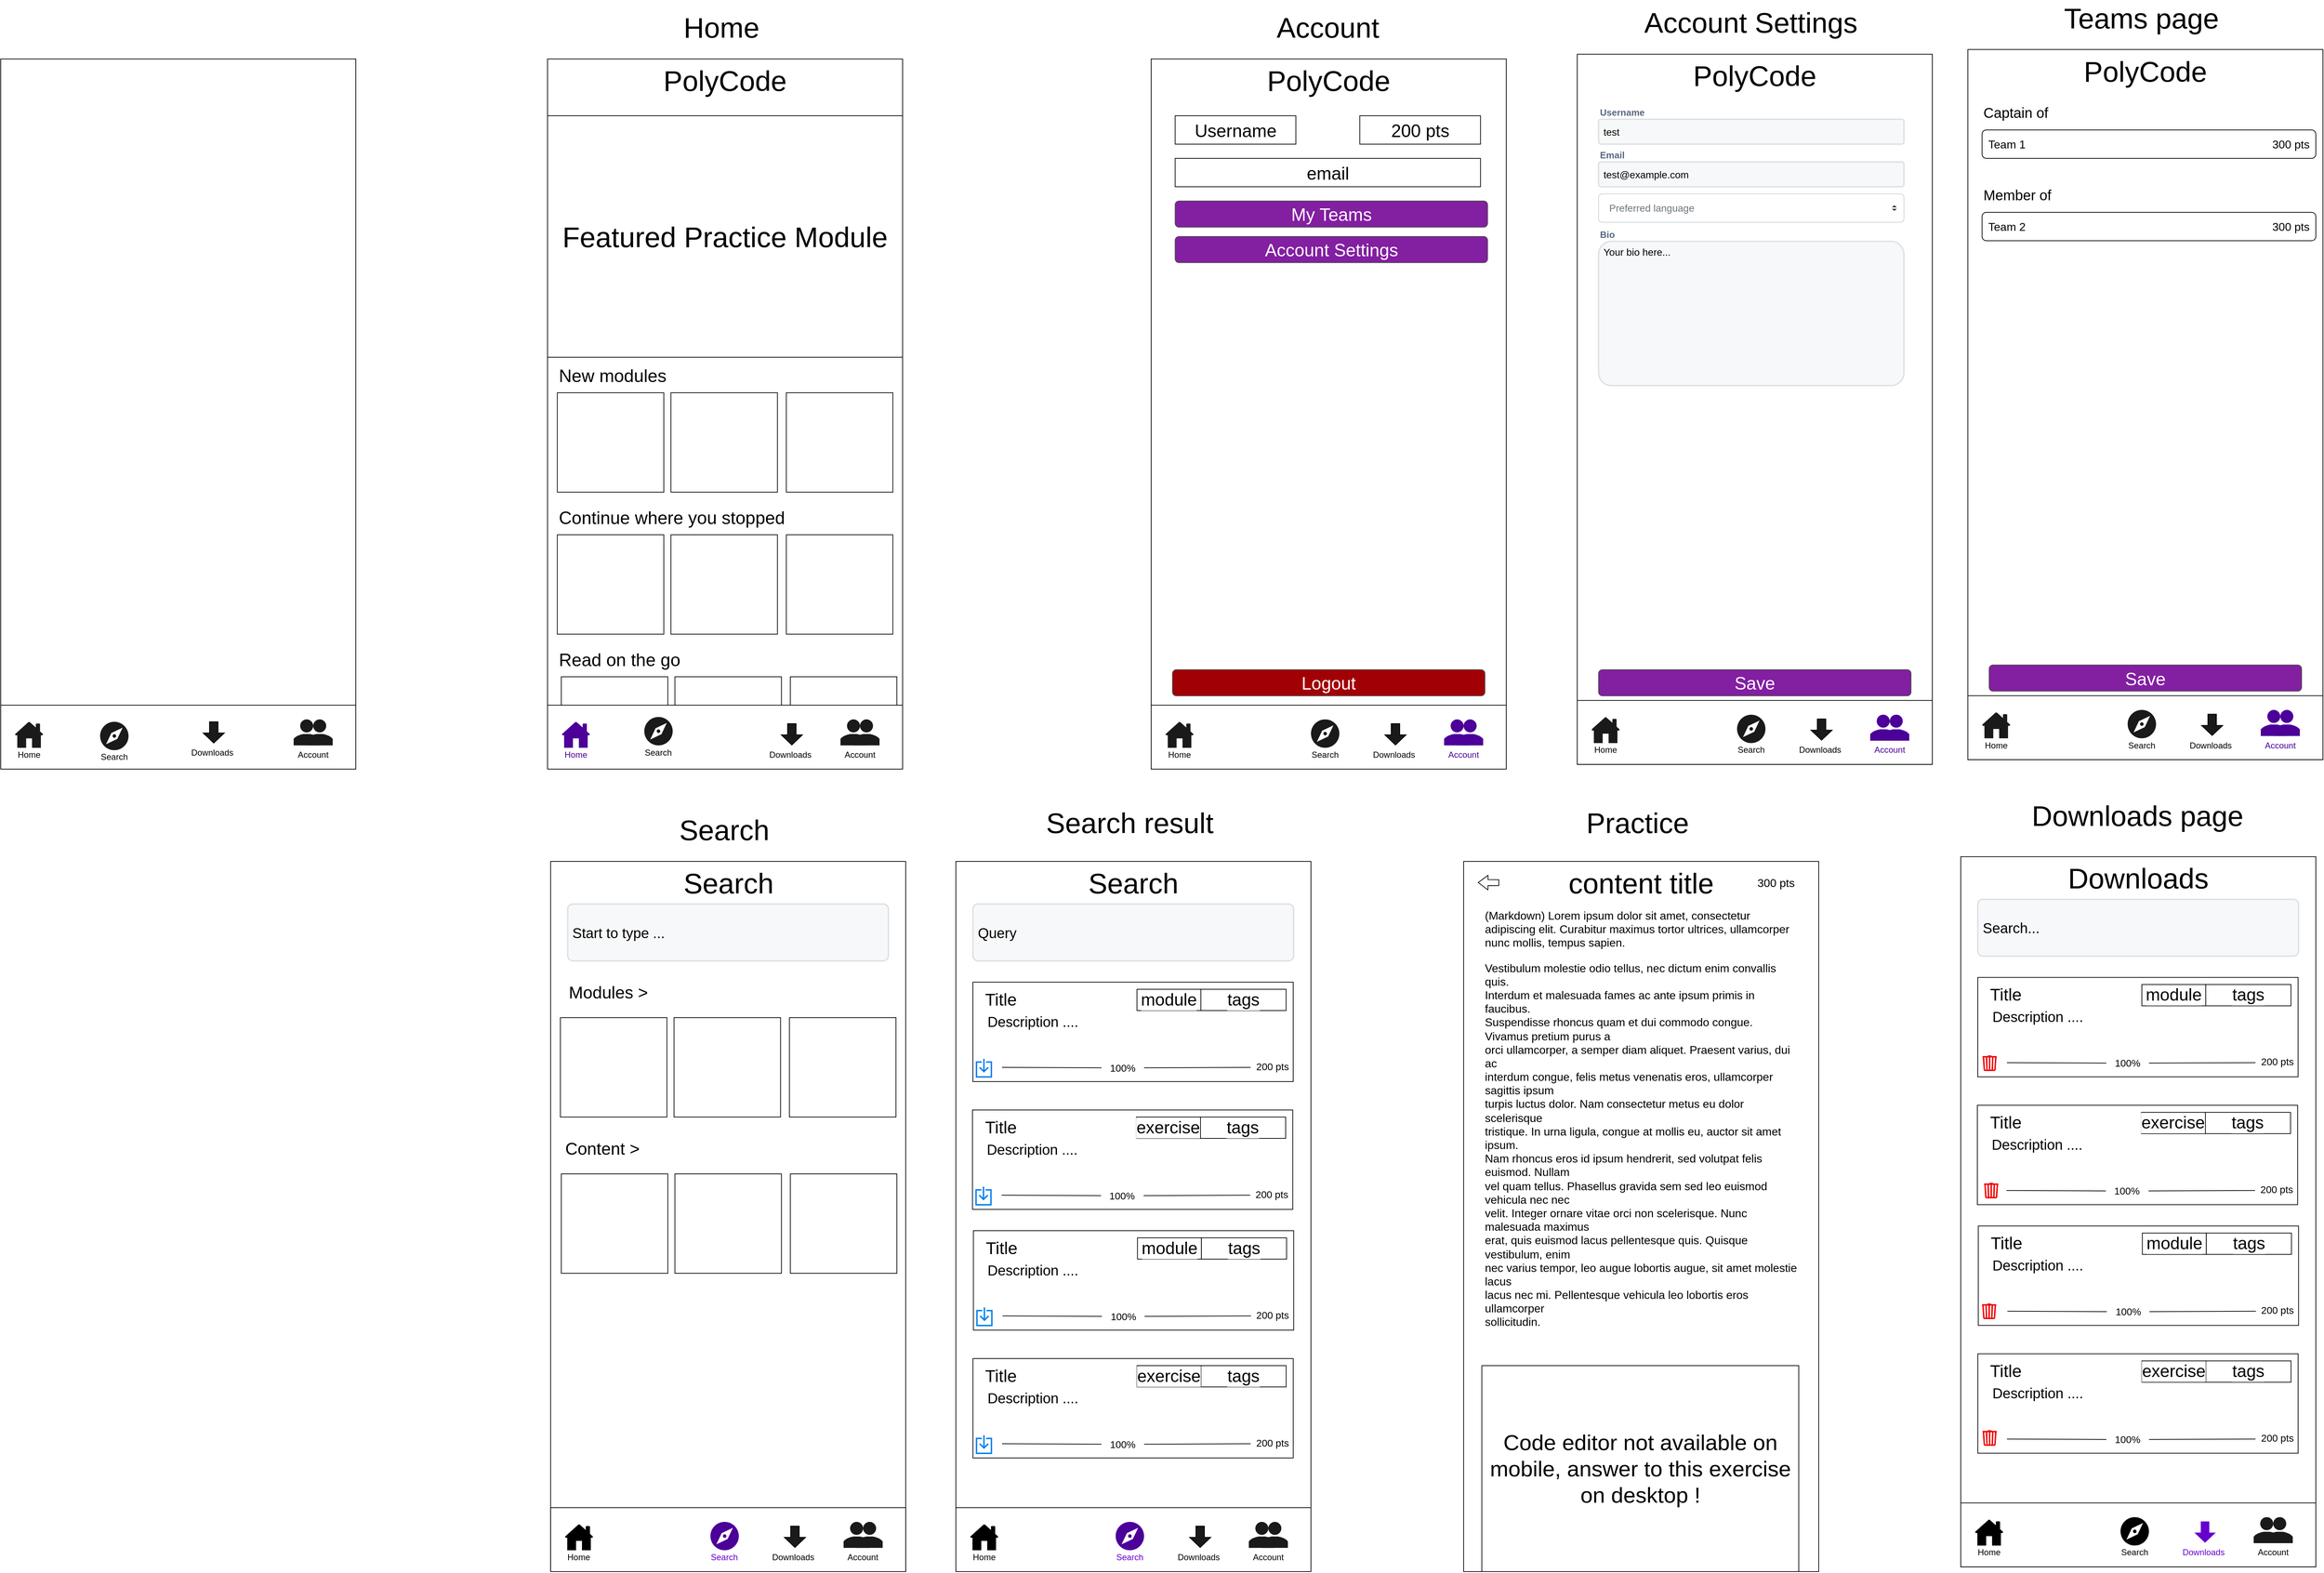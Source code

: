 <mxfile>
    <diagram id="5f1qsJ-k96uJmgbrYSEO" name="Page-1">
        <mxGraphModel dx="604" dy="3568" grid="1" gridSize="10" guides="1" tooltips="1" connect="1" arrows="1" fold="1" page="1" pageScale="1" pageWidth="850" pageHeight="1100" math="0" shadow="0">
            <root>
                <mxCell id="0"/>
                <mxCell id="1" parent="0"/>
                <mxCell id="19" value="" style="rounded=0;whiteSpace=wrap;html=1;aspect=fixed;" parent="1" vertex="1">
                    <mxGeometry x="850" y="-2120" width="500" height="1000" as="geometry"/>
                </mxCell>
                <mxCell id="43" value="" style="rounded=0;whiteSpace=wrap;html=1;fontSize=40;strokeWidth=1;fillColor=none;" parent="1" vertex="1">
                    <mxGeometry x="869.38" y="-1250" width="150" height="130" as="geometry"/>
                </mxCell>
                <mxCell id="45" value="" style="rounded=0;whiteSpace=wrap;html=1;fontSize=40;strokeWidth=1;fillColor=none;" parent="1" vertex="1">
                    <mxGeometry x="1029.38" y="-1250" width="150" height="130" as="geometry"/>
                </mxCell>
                <mxCell id="46" value="" style="rounded=0;whiteSpace=wrap;html=1;fontSize=40;strokeWidth=1;fillColor=default;" parent="1" vertex="1">
                    <mxGeometry x="1191.88" y="-1250" width="150" height="130" as="geometry"/>
                </mxCell>
                <mxCell id="3" value="" style="rounded=0;whiteSpace=wrap;html=1;aspect=fixed;" parent="1" vertex="1">
                    <mxGeometry x="80" y="-2120" width="500" height="1000" as="geometry"/>
                </mxCell>
                <mxCell id="4" value="" style="rounded=0;whiteSpace=wrap;html=1;" parent="1" vertex="1">
                    <mxGeometry x="80" y="-1210" width="500" height="90" as="geometry"/>
                </mxCell>
                <mxCell id="9" value="" style="dashed=0;aspect=fixed;verticalLabelPosition=bottom;verticalAlign=top;align=center;shape=mxgraph.gmdl.users;strokeColor=none;fillColor=#1A1A1A;shadow=0;sketch=0;" parent="1" vertex="1">
                    <mxGeometry x="492.5" y="-1190" width="55" height="36.67" as="geometry"/>
                </mxCell>
                <mxCell id="10" value="Account" style="text;html=1;strokeColor=none;fillColor=none;align=center;verticalAlign=middle;whiteSpace=wrap;rounded=0;" parent="1" vertex="1">
                    <mxGeometry x="490" y="-1150" width="60" height="20" as="geometry"/>
                </mxCell>
                <mxCell id="11" value="" style="dashed=0;aspect=fixed;verticalLabelPosition=bottom;verticalAlign=top;align=center;shape=mxgraph.gmdl.navigate;strokeColor=none;fillColor=#1A1A1A;shadow=0;sketch=0;" parent="1" vertex="1">
                    <mxGeometry x="220" y="-1186.66" width="40" height="40" as="geometry"/>
                </mxCell>
                <mxCell id="12" value="Search" style="text;html=1;strokeColor=none;fillColor=none;align=center;verticalAlign=middle;whiteSpace=wrap;rounded=0;" parent="1" vertex="1">
                    <mxGeometry x="210" y="-1146.66" width="60" height="20" as="geometry"/>
                </mxCell>
                <mxCell id="13" value="" style="sketch=0;pointerEvents=1;shadow=0;dashed=0;html=1;strokeColor=none;fillColor=#1A1A1A;labelPosition=center;verticalLabelPosition=bottom;verticalAlign=top;outlineConnect=0;align=center;shape=mxgraph.office.concepts.home;" parent="1" vertex="1">
                    <mxGeometry x="100" y="-1186.66" width="40" height="36.66" as="geometry"/>
                </mxCell>
                <mxCell id="14" value="Home" style="text;html=1;strokeColor=none;fillColor=none;align=center;verticalAlign=middle;whiteSpace=wrap;rounded=0;" parent="1" vertex="1">
                    <mxGeometry x="90" y="-1150" width="60" height="20" as="geometry"/>
                </mxCell>
                <mxCell id="15" value="" style="html=1;shadow=0;dashed=0;align=center;verticalAlign=middle;shape=mxgraph.arrows2.arrow;dy=0.6;dx=14.19;direction=south;notch=0;fillColor=#1A1A1A;" parent="1" vertex="1">
                    <mxGeometry x="365" y="-1186.66" width="30" height="30" as="geometry"/>
                </mxCell>
                <mxCell id="16" value="Downloads" style="text;html=1;strokeColor=none;fillColor=none;align=center;verticalAlign=middle;whiteSpace=wrap;rounded=0;" parent="1" vertex="1">
                    <mxGeometry x="350" y="-1152.66" width="56" height="20" as="geometry"/>
                </mxCell>
                <mxCell id="20" value="" style="rounded=0;whiteSpace=wrap;html=1;" parent="1" vertex="1">
                    <mxGeometry x="850" y="-1210" width="500" height="90" as="geometry"/>
                </mxCell>
                <mxCell id="21" value="" style="dashed=0;aspect=fixed;verticalLabelPosition=bottom;verticalAlign=top;align=center;shape=mxgraph.gmdl.users;strokeColor=none;fillColor=#1A1A1A;shadow=0;sketch=0;" parent="1" vertex="1">
                    <mxGeometry x="1262.5" y="-1190" width="55" height="36.67" as="geometry"/>
                </mxCell>
                <mxCell id="22" value="Account" style="text;html=1;strokeColor=none;fillColor=none;align=center;verticalAlign=middle;whiteSpace=wrap;rounded=0;" parent="1" vertex="1">
                    <mxGeometry x="1260" y="-1150" width="60" height="20" as="geometry"/>
                </mxCell>
                <mxCell id="23" value="" style="dashed=0;aspect=fixed;verticalLabelPosition=bottom;verticalAlign=top;align=center;shape=mxgraph.gmdl.navigate;strokeColor=none;fillColor=#1A1A1A;shadow=0;sketch=0;" parent="1" vertex="1">
                    <mxGeometry x="986.25" y="-1193.32" width="40" height="40" as="geometry"/>
                </mxCell>
                <mxCell id="24" value="Search" style="text;html=1;strokeColor=none;fillColor=none;align=center;verticalAlign=middle;whiteSpace=wrap;rounded=0;" parent="1" vertex="1">
                    <mxGeometry x="976.25" y="-1153.32" width="60" height="20" as="geometry"/>
                </mxCell>
                <mxCell id="25" value="" style="sketch=0;pointerEvents=1;shadow=0;dashed=0;html=1;strokeColor=none;fillColor=#4C0099;labelPosition=center;verticalLabelPosition=bottom;verticalAlign=top;outlineConnect=0;align=center;shape=mxgraph.office.concepts.home;fontColor=#660066;labelBackgroundColor=#7F00FF;" parent="1" vertex="1">
                    <mxGeometry x="870" y="-1186.66" width="40" height="36.66" as="geometry"/>
                </mxCell>
                <mxCell id="26" value="Home" style="text;html=1;strokeColor=none;fillColor=none;align=center;verticalAlign=middle;whiteSpace=wrap;rounded=0;fontColor=#4C0099;" parent="1" vertex="1">
                    <mxGeometry x="860" y="-1150" width="60" height="20" as="geometry"/>
                </mxCell>
                <mxCell id="27" value="" style="html=1;shadow=0;dashed=0;align=center;verticalAlign=middle;shape=mxgraph.arrows2.arrow;dy=0.6;dx=14.19;direction=south;notch=0;fillColor=#1A1A1A;" parent="1" vertex="1">
                    <mxGeometry x="1179" y="-1184" width="30" height="30" as="geometry"/>
                </mxCell>
                <mxCell id="28" value="Downloads" style="text;html=1;strokeColor=none;fillColor=none;align=center;verticalAlign=middle;whiteSpace=wrap;rounded=0;" parent="1" vertex="1">
                    <mxGeometry x="1164" y="-1150" width="56" height="20" as="geometry"/>
                </mxCell>
                <mxCell id="31" value="&lt;font style=&quot;font-size: 40px;&quot;&gt;PolyCode&lt;/font&gt;" style="rounded=0;whiteSpace=wrap;html=1;strokeColor=none;fontSize=40;strokeWidth=0;fillColor=none;" parent="1" vertex="1">
                    <mxGeometry x="976.25" y="-2120" width="247.5" height="60" as="geometry"/>
                </mxCell>
                <mxCell id="32" value="Home" style="text;html=1;strokeColor=none;fillColor=none;align=center;verticalAlign=middle;whiteSpace=wrap;rounded=0;fontSize=40;" parent="1" vertex="1">
                    <mxGeometry x="1005" y="-2180" width="180" height="30" as="geometry"/>
                </mxCell>
                <mxCell id="33" value="Featured Practice Module" style="rounded=0;whiteSpace=wrap;html=1;fontSize=40;strokeWidth=1;" parent="1" vertex="1">
                    <mxGeometry x="850" y="-2040" width="500" height="340" as="geometry"/>
                </mxCell>
                <mxCell id="34" value="" style="rounded=0;whiteSpace=wrap;html=1;fontSize=40;strokeWidth=1;fillColor=none;" parent="1" vertex="1">
                    <mxGeometry x="863.75" y="-1650" width="150" height="140" as="geometry"/>
                </mxCell>
                <mxCell id="35" value="New modules" style="text;html=1;strokeColor=none;fillColor=none;align=left;verticalAlign=middle;whiteSpace=wrap;rounded=0;fontSize=25;" parent="1" vertex="1">
                    <mxGeometry x="863.75" y="-1690" width="170" height="30" as="geometry"/>
                </mxCell>
                <mxCell id="37" value="" style="rounded=0;whiteSpace=wrap;html=1;fontSize=40;strokeWidth=1;fillColor=none;" parent="1" vertex="1">
                    <mxGeometry x="1023.75" y="-1650" width="150" height="140" as="geometry"/>
                </mxCell>
                <mxCell id="38" value="" style="rounded=0;whiteSpace=wrap;html=1;fontSize=40;strokeWidth=1;fillColor=default;" parent="1" vertex="1">
                    <mxGeometry x="1186.25" y="-1650" width="150" height="140" as="geometry"/>
                </mxCell>
                <mxCell id="39" value="" style="rounded=0;whiteSpace=wrap;html=1;fontSize=40;strokeWidth=1;fillColor=none;" parent="1" vertex="1">
                    <mxGeometry x="863.75" y="-1450" width="150" height="140" as="geometry"/>
                </mxCell>
                <mxCell id="40" value="Continue where you stopped" style="text;html=1;strokeColor=none;fillColor=none;align=left;verticalAlign=middle;whiteSpace=wrap;rounded=0;fontSize=25;" parent="1" vertex="1">
                    <mxGeometry x="863.75" y="-1490" width="340" height="30" as="geometry"/>
                </mxCell>
                <mxCell id="41" value="" style="rounded=0;whiteSpace=wrap;html=1;fontSize=40;strokeWidth=1;fillColor=none;" parent="1" vertex="1">
                    <mxGeometry x="1023.75" y="-1450" width="150" height="140" as="geometry"/>
                </mxCell>
                <mxCell id="42" value="" style="rounded=0;whiteSpace=wrap;html=1;fontSize=40;strokeWidth=1;fillColor=default;" parent="1" vertex="1">
                    <mxGeometry x="1186.25" y="-1450" width="150" height="140" as="geometry"/>
                </mxCell>
                <mxCell id="44" value="Read on the go" style="text;html=1;strokeColor=none;fillColor=none;align=left;verticalAlign=middle;whiteSpace=wrap;rounded=0;fontSize=25;" parent="1" vertex="1">
                    <mxGeometry x="863.75" y="-1290" width="340" height="30" as="geometry"/>
                </mxCell>
                <mxCell id="50" value="" style="rounded=0;whiteSpace=wrap;html=1;aspect=fixed;" parent="1" vertex="1">
                    <mxGeometry x="1700" y="-2120" width="500" height="1000" as="geometry"/>
                </mxCell>
                <mxCell id="54" value="" style="rounded=0;whiteSpace=wrap;html=1;fontColor=#000000;" parent="1" vertex="1">
                    <mxGeometry x="1700" y="-1210" width="500" height="90" as="geometry"/>
                </mxCell>
                <mxCell id="55" value="" style="dashed=0;aspect=fixed;verticalLabelPosition=bottom;verticalAlign=top;align=center;shape=mxgraph.gmdl.users;strokeColor=none;fillColor=#4C0099;shadow=0;sketch=0;fontColor=#000000;" parent="1" vertex="1">
                    <mxGeometry x="2112.5" y="-1190" width="55" height="36.67" as="geometry"/>
                </mxCell>
                <mxCell id="56" value="Account" style="text;html=1;strokeColor=none;fillColor=none;align=center;verticalAlign=middle;whiteSpace=wrap;rounded=0;fontColor=#4C0099;" parent="1" vertex="1">
                    <mxGeometry x="2110" y="-1150" width="60" height="20" as="geometry"/>
                </mxCell>
                <mxCell id="57" value="" style="dashed=0;aspect=fixed;verticalLabelPosition=bottom;verticalAlign=top;align=center;shape=mxgraph.gmdl.navigate;strokeColor=none;fillColor=#1A1A1A;shadow=0;sketch=0;fontColor=#000000;" parent="1" vertex="1">
                    <mxGeometry x="1925" y="-1190" width="40" height="40" as="geometry"/>
                </mxCell>
                <mxCell id="58" value="Search" style="text;html=1;strokeColor=none;fillColor=none;align=center;verticalAlign=middle;whiteSpace=wrap;rounded=0;fontColor=#000000;" parent="1" vertex="1">
                    <mxGeometry x="1915" y="-1150" width="60" height="20" as="geometry"/>
                </mxCell>
                <mxCell id="59" value="" style="sketch=0;pointerEvents=1;shadow=0;dashed=0;html=1;strokeColor=none;fillColor=#1A1A1A;labelPosition=center;verticalLabelPosition=bottom;verticalAlign=top;outlineConnect=0;align=center;shape=mxgraph.office.concepts.home;fontColor=#000000;labelBackgroundColor=#7F00FF;" parent="1" vertex="1">
                    <mxGeometry x="1720" y="-1186.66" width="40" height="36.66" as="geometry"/>
                </mxCell>
                <mxCell id="60" value="Home" style="text;html=1;strokeColor=none;fillColor=none;align=center;verticalAlign=middle;whiteSpace=wrap;rounded=0;fontColor=#000000;" parent="1" vertex="1">
                    <mxGeometry x="1710" y="-1150" width="60" height="20" as="geometry"/>
                </mxCell>
                <mxCell id="61" value="" style="html=1;shadow=0;dashed=0;align=center;verticalAlign=middle;shape=mxgraph.arrows2.arrow;dy=0.6;dx=14.19;direction=south;notch=0;fontColor=#000000;fillColor=#1A1A1A;" parent="1" vertex="1">
                    <mxGeometry x="2029" y="-1184" width="30" height="30" as="geometry"/>
                </mxCell>
                <mxCell id="62" value="Downloads" style="text;html=1;strokeColor=none;fillColor=none;align=center;verticalAlign=middle;whiteSpace=wrap;rounded=0;fontColor=#000000;" parent="1" vertex="1">
                    <mxGeometry x="2014" y="-1150" width="56" height="20" as="geometry"/>
                </mxCell>
                <mxCell id="65" value="&lt;font style=&quot;font-size: 40px;&quot;&gt;PolyCode&lt;/font&gt;" style="rounded=0;whiteSpace=wrap;html=1;strokeColor=none;fontSize=40;strokeWidth=0;fillColor=none;" parent="1" vertex="1">
                    <mxGeometry x="1826.25" y="-2120" width="247.5" height="60" as="geometry"/>
                </mxCell>
                <mxCell id="66" value="Account" style="text;html=1;strokeColor=none;fillColor=none;align=center;verticalAlign=middle;whiteSpace=wrap;rounded=0;fontSize=40;" parent="1" vertex="1">
                    <mxGeometry x="1858.75" y="-2180" width="180" height="30" as="geometry"/>
                </mxCell>
                <mxCell id="80" value="Username" style="rounded=0;whiteSpace=wrap;html=1;labelBackgroundColor=none;fontSize=25;fontColor=none;strokeWidth=1;fillColor=none;" parent="1" vertex="1">
                    <mxGeometry x="1733.75" y="-2040" width="170" height="40" as="geometry"/>
                </mxCell>
                <mxCell id="81" value="200 pts" style="rounded=0;whiteSpace=wrap;html=1;labelBackgroundColor=none;fontSize=25;fontColor=none;strokeWidth=1;fillColor=none;" parent="1" vertex="1">
                    <mxGeometry x="1993.75" y="-2040" width="170" height="40" as="geometry"/>
                </mxCell>
                <mxCell id="82" value="email" style="rounded=0;whiteSpace=wrap;html=1;labelBackgroundColor=none;fontSize=25;fontColor=none;strokeWidth=1;fillColor=none;" parent="1" vertex="1">
                    <mxGeometry x="1733.75" y="-1980" width="430" height="40" as="geometry"/>
                </mxCell>
                <mxCell id="84" value="Logout" style="rounded=1;html=1;shadow=0;dashed=0;whiteSpace=wrap;fontSize=25;fillColor=#A10005;align=center;strokeColor=#4D4D4D;fontColor=#ffffff;labelBackgroundColor=none;" parent="1" vertex="1">
                    <mxGeometry x="1730" y="-1260" width="440" height="36.88" as="geometry"/>
                </mxCell>
                <mxCell id="85" value="My Teams" style="rounded=1;html=1;shadow=0;dashed=0;whiteSpace=wrap;fontSize=25;fillColor=#831FA1;align=center;strokeColor=#4D4D4D;fontColor=#ffffff;labelBackgroundColor=none;" parent="1" vertex="1">
                    <mxGeometry x="1733.75" y="-1920" width="440" height="36.88" as="geometry"/>
                </mxCell>
                <mxCell id="87" value="Account Settings" style="rounded=1;html=1;shadow=0;dashed=0;whiteSpace=wrap;fontSize=25;fillColor=#831FA1;align=center;strokeColor=#4D4D4D;fontColor=#ffffff;labelBackgroundColor=none;" parent="1" vertex="1">
                    <mxGeometry x="1733.75" y="-1870" width="440" height="36.88" as="geometry"/>
                </mxCell>
                <mxCell id="88" value="" style="rounded=0;whiteSpace=wrap;html=1;aspect=fixed;" parent="1" vertex="1">
                    <mxGeometry x="2300" y="-2126.66" width="500" height="1000" as="geometry"/>
                </mxCell>
                <mxCell id="89" value="" style="rounded=0;whiteSpace=wrap;html=1;fontColor=#000000;" parent="1" vertex="1">
                    <mxGeometry x="2300" y="-1216.66" width="500" height="90" as="geometry"/>
                </mxCell>
                <mxCell id="90" value="" style="dashed=0;aspect=fixed;verticalLabelPosition=bottom;verticalAlign=top;align=center;shape=mxgraph.gmdl.users;strokeColor=none;fillColor=#4C0099;shadow=0;sketch=0;fontColor=#000000;" parent="1" vertex="1">
                    <mxGeometry x="2712.5" y="-1196.66" width="55" height="36.67" as="geometry"/>
                </mxCell>
                <mxCell id="91" value="Account" style="text;html=1;strokeColor=none;fillColor=none;align=center;verticalAlign=middle;whiteSpace=wrap;rounded=0;fontColor=#4C0099;" parent="1" vertex="1">
                    <mxGeometry x="2710" y="-1156.66" width="60" height="20" as="geometry"/>
                </mxCell>
                <mxCell id="92" value="" style="dashed=0;aspect=fixed;verticalLabelPosition=bottom;verticalAlign=top;align=center;shape=mxgraph.gmdl.navigate;strokeColor=none;fillColor=#1A1A1A;shadow=0;sketch=0;fontColor=#000000;" parent="1" vertex="1">
                    <mxGeometry x="2525" y="-1196.66" width="40" height="40" as="geometry"/>
                </mxCell>
                <mxCell id="93" value="Search" style="text;html=1;strokeColor=none;fillColor=none;align=center;verticalAlign=middle;whiteSpace=wrap;rounded=0;fontColor=#000000;" parent="1" vertex="1">
                    <mxGeometry x="2515" y="-1156.66" width="60" height="20" as="geometry"/>
                </mxCell>
                <mxCell id="94" value="" style="sketch=0;pointerEvents=1;shadow=0;dashed=0;html=1;strokeColor=none;fillColor=#1A1A1A;labelPosition=center;verticalLabelPosition=bottom;verticalAlign=top;outlineConnect=0;align=center;shape=mxgraph.office.concepts.home;fontColor=#000000;labelBackgroundColor=#7F00FF;" parent="1" vertex="1">
                    <mxGeometry x="2320" y="-1193.32" width="40" height="36.66" as="geometry"/>
                </mxCell>
                <mxCell id="95" value="Home" style="text;html=1;strokeColor=none;fillColor=none;align=center;verticalAlign=middle;whiteSpace=wrap;rounded=0;fontColor=#000000;" parent="1" vertex="1">
                    <mxGeometry x="2310" y="-1156.66" width="60" height="20" as="geometry"/>
                </mxCell>
                <mxCell id="96" value="" style="html=1;shadow=0;dashed=0;align=center;verticalAlign=middle;shape=mxgraph.arrows2.arrow;dy=0.6;dx=14.19;direction=south;notch=0;fontColor=#000000;fillColor=#1A1A1A;" parent="1" vertex="1">
                    <mxGeometry x="2629" y="-1190.66" width="30" height="30" as="geometry"/>
                </mxCell>
                <mxCell id="97" value="Downloads" style="text;html=1;strokeColor=none;fillColor=none;align=center;verticalAlign=middle;whiteSpace=wrap;rounded=0;fontColor=#000000;" parent="1" vertex="1">
                    <mxGeometry x="2614" y="-1156.66" width="56" height="20" as="geometry"/>
                </mxCell>
                <mxCell id="100" value="&lt;font style=&quot;font-size: 40px;&quot;&gt;PolyCode&lt;/font&gt;" style="rounded=0;whiteSpace=wrap;html=1;strokeColor=none;fontSize=40;strokeWidth=0;fillColor=none;" parent="1" vertex="1">
                    <mxGeometry x="2426.25" y="-2126.66" width="247.5" height="60" as="geometry"/>
                </mxCell>
                <mxCell id="101" value="Account Settings" style="text;html=1;strokeColor=none;fillColor=none;align=center;verticalAlign=middle;whiteSpace=wrap;rounded=0;fontSize=40;" parent="1" vertex="1">
                    <mxGeometry x="2384.38" y="-2186.66" width="321.25" height="30" as="geometry"/>
                </mxCell>
                <mxCell id="108" value="&lt;font style=&quot;font-size: 13px&quot;&gt;Username&lt;/font&gt;" style="fillColor=none;strokeColor=none;html=1;fontSize=12;fontStyle=0;align=left;fontColor=#596780;fontStyle=1;fontSize=11" parent="1" vertex="1">
                    <mxGeometry x="2330" y="-2055" width="240" height="20" as="geometry"/>
                </mxCell>
                <mxCell id="109" value="&lt;font style=&quot;font-size: 14px&quot;&gt;test&lt;/font&gt;" style="rounded=1;arcSize=9;fillColor=#F7F8F9;align=left;spacingLeft=5;strokeColor=#DEE1E6;html=1;strokeWidth=2;fontSize=12" parent="1" vertex="1">
                    <mxGeometry x="2330" y="-2035" width="430" height="35" as="geometry"/>
                </mxCell>
                <mxCell id="110" value="&lt;font style=&quot;font-size: 13px&quot;&gt;Email&lt;/font&gt;" style="fillColor=none;strokeColor=none;html=1;fontSize=12;fontStyle=0;align=left;fontColor=#596780;fontStyle=1;fontSize=11" parent="1" vertex="1">
                    <mxGeometry x="2330" y="-1995" width="240" height="20" as="geometry"/>
                </mxCell>
                <mxCell id="111" value="&lt;font style=&quot;font-size: 14px&quot;&gt;test@example.com&lt;/font&gt;" style="rounded=1;arcSize=9;fillColor=#F7F8F9;align=left;spacingLeft=5;strokeColor=#DEE1E6;html=1;strokeWidth=2;fontSize=12" parent="1" vertex="1">
                    <mxGeometry x="2330" y="-1975" width="430" height="35" as="geometry"/>
                </mxCell>
                <mxCell id="112" value="Preferred language" style="html=1;shadow=0;dashed=0;shape=mxgraph.bootstrap.rrect;rSize=5;fillColor=#ffffff;strokeColor=#CED4DA;align=left;spacing=15;fontSize=14;fontColor=#6C767D;" parent="1" vertex="1">
                    <mxGeometry x="2330.01" y="-1930" width="430" height="40" as="geometry"/>
                </mxCell>
                <mxCell id="113" value="" style="shape=triangle;direction=south;fillColor=#343A40;strokeColor=none;perimeter=none;fontSize=14;" parent="112" vertex="1">
                    <mxGeometry x="1" y="0.5" width="7" height="3" relative="1" as="geometry">
                        <mxPoint x="-17" y="1" as="offset"/>
                    </mxGeometry>
                </mxCell>
                <mxCell id="114" value="" style="shape=triangle;direction=north;fillColor=#343A40;strokeColor=none;perimeter=none;fontSize=14;" parent="112" vertex="1">
                    <mxGeometry x="1" y="0.5" width="7" height="3" relative="1" as="geometry">
                        <mxPoint x="-17" y="-4" as="offset"/>
                    </mxGeometry>
                </mxCell>
                <mxCell id="115" value="&lt;font style=&quot;font-size: 13px&quot;&gt;Bio&lt;/font&gt;" style="fillColor=none;strokeColor=none;html=1;fontSize=12;fontStyle=0;align=left;fontColor=#596780;fontStyle=1;fontSize=11" parent="1" vertex="1">
                    <mxGeometry x="2330.01" y="-1883.12" width="240" height="20" as="geometry"/>
                </mxCell>
                <mxCell id="116" value="&lt;font style=&quot;font-size: 14px&quot;&gt;Your bio here...&lt;br&gt;&lt;/font&gt;" style="rounded=1;arcSize=9;fillColor=#F7F8F9;align=left;spacingLeft=5;strokeColor=#DEE1E6;html=1;strokeWidth=2;fontSize=12;verticalAlign=top;" parent="1" vertex="1">
                    <mxGeometry x="2330.01" y="-1863.12" width="430" height="203.12" as="geometry"/>
                </mxCell>
                <mxCell id="117" value="Save" style="rounded=1;html=1;shadow=0;dashed=0;whiteSpace=wrap;fontSize=25;fillColor=#831FA1;align=center;strokeColor=#4D4D4D;fontColor=#ffffff;labelBackgroundColor=none;" parent="1" vertex="1">
                    <mxGeometry x="2330" y="-1260" width="440" height="36.88" as="geometry"/>
                </mxCell>
                <mxCell id="118" value="" style="rounded=0;whiteSpace=wrap;html=1;aspect=fixed;" parent="1" vertex="1">
                    <mxGeometry x="2850" y="-2133.32" width="500" height="1000" as="geometry"/>
                </mxCell>
                <mxCell id="119" value="" style="rounded=0;whiteSpace=wrap;html=1;fontColor=#000000;" parent="1" vertex="1">
                    <mxGeometry x="2850" y="-1223.32" width="500" height="90" as="geometry"/>
                </mxCell>
                <mxCell id="120" value="" style="dashed=0;aspect=fixed;verticalLabelPosition=bottom;verticalAlign=top;align=center;shape=mxgraph.gmdl.users;strokeColor=none;fillColor=#4C0099;shadow=0;sketch=0;fontColor=#000000;" parent="1" vertex="1">
                    <mxGeometry x="3262.5" y="-1203.32" width="55" height="36.67" as="geometry"/>
                </mxCell>
                <mxCell id="121" value="Account" style="text;html=1;strokeColor=none;fillColor=none;align=center;verticalAlign=middle;whiteSpace=wrap;rounded=0;fontColor=#4C0099;" parent="1" vertex="1">
                    <mxGeometry x="3260" y="-1163.32" width="60" height="20" as="geometry"/>
                </mxCell>
                <mxCell id="122" value="" style="dashed=0;aspect=fixed;verticalLabelPosition=bottom;verticalAlign=top;align=center;shape=mxgraph.gmdl.navigate;strokeColor=none;fillColor=#1A1A1A;shadow=0;sketch=0;fontColor=#000000;" parent="1" vertex="1">
                    <mxGeometry x="3075" y="-1203.32" width="40" height="40" as="geometry"/>
                </mxCell>
                <mxCell id="123" value="Search" style="text;html=1;strokeColor=none;fillColor=none;align=center;verticalAlign=middle;whiteSpace=wrap;rounded=0;fontColor=#000000;" parent="1" vertex="1">
                    <mxGeometry x="3065" y="-1163.32" width="60" height="20" as="geometry"/>
                </mxCell>
                <mxCell id="124" value="" style="sketch=0;pointerEvents=1;shadow=0;dashed=0;html=1;strokeColor=none;fillColor=#1A1A1A;labelPosition=center;verticalLabelPosition=bottom;verticalAlign=top;outlineConnect=0;align=center;shape=mxgraph.office.concepts.home;fontColor=#000000;labelBackgroundColor=#7F00FF;" parent="1" vertex="1">
                    <mxGeometry x="2870" y="-1199.98" width="40" height="36.66" as="geometry"/>
                </mxCell>
                <mxCell id="125" value="Home" style="text;html=1;strokeColor=none;fillColor=none;align=center;verticalAlign=middle;whiteSpace=wrap;rounded=0;fontColor=#000000;" parent="1" vertex="1">
                    <mxGeometry x="2860" y="-1163.32" width="60" height="20" as="geometry"/>
                </mxCell>
                <mxCell id="126" value="" style="html=1;shadow=0;dashed=0;align=center;verticalAlign=middle;shape=mxgraph.arrows2.arrow;dy=0.6;dx=14.19;direction=south;notch=0;fontColor=#000000;fillColor=#1A1A1A;" parent="1" vertex="1">
                    <mxGeometry x="3179" y="-1197.32" width="30" height="30" as="geometry"/>
                </mxCell>
                <mxCell id="127" value="Downloads" style="text;html=1;strokeColor=none;fillColor=none;align=center;verticalAlign=middle;whiteSpace=wrap;rounded=0;fontColor=#000000;" parent="1" vertex="1">
                    <mxGeometry x="3164" y="-1163.32" width="56" height="20" as="geometry"/>
                </mxCell>
                <mxCell id="130" value="&lt;font style=&quot;font-size: 40px;&quot;&gt;PolyCode&lt;/font&gt;" style="rounded=0;whiteSpace=wrap;html=1;strokeColor=none;fontSize=40;strokeWidth=0;fillColor=none;" parent="1" vertex="1">
                    <mxGeometry x="2976.25" y="-2133.32" width="247.5" height="60" as="geometry"/>
                </mxCell>
                <mxCell id="131" value="Teams page" style="text;html=1;strokeColor=none;fillColor=none;align=center;verticalAlign=middle;whiteSpace=wrap;rounded=0;fontSize=40;" parent="1" vertex="1">
                    <mxGeometry x="2934.38" y="-2193.32" width="321.25" height="30" as="geometry"/>
                </mxCell>
                <mxCell id="141" value="Save" style="rounded=1;html=1;shadow=0;dashed=0;whiteSpace=wrap;fontSize=25;fillColor=#831FA1;align=center;strokeColor=#4D4D4D;fontColor=#ffffff;labelBackgroundColor=none;" parent="1" vertex="1">
                    <mxGeometry x="2880" y="-1266.66" width="440" height="36.88" as="geometry"/>
                </mxCell>
                <mxCell id="142" value="&lt;font style=&quot;font-size: 20px&quot;&gt;Captain of&amp;nbsp;&lt;/font&gt;" style="text;html=1;align=left;verticalAlign=middle;resizable=0;points=[];autosize=1;strokeColor=none;fillColor=none;fontSize=14;" parent="1" vertex="1">
                    <mxGeometry x="2870" y="-2055" width="110" height="20" as="geometry"/>
                </mxCell>
                <mxCell id="143" value="" style="rounded=1;whiteSpace=wrap;html=1;fontSize=20;" parent="1" vertex="1">
                    <mxGeometry x="2870" y="-2020" width="470" height="40" as="geometry"/>
                </mxCell>
                <mxCell id="144" value="Team 1" style="text;html=1;strokeColor=none;fillColor=none;align=center;verticalAlign=middle;whiteSpace=wrap;rounded=0;fontSize=16;" parent="1" vertex="1">
                    <mxGeometry x="2870" y="-2015" width="70" height="30" as="geometry"/>
                </mxCell>
                <mxCell id="145" value="300 pts" style="text;html=1;strokeColor=none;fillColor=none;align=center;verticalAlign=middle;whiteSpace=wrap;rounded=0;fontSize=16;" parent="1" vertex="1">
                    <mxGeometry x="3270" y="-2015" width="70" height="30" as="geometry"/>
                </mxCell>
                <mxCell id="146" value="&lt;font style=&quot;font-size: 20px&quot;&gt;Member of&amp;nbsp;&lt;/font&gt;" style="text;html=1;align=left;verticalAlign=middle;resizable=0;points=[];autosize=1;strokeColor=none;fillColor=none;fontSize=14;" parent="1" vertex="1">
                    <mxGeometry x="2870" y="-1939.06" width="120" height="20" as="geometry"/>
                </mxCell>
                <mxCell id="147" value="" style="rounded=1;whiteSpace=wrap;html=1;fontSize=20;" parent="1" vertex="1">
                    <mxGeometry x="2870" y="-1904.06" width="470" height="40" as="geometry"/>
                </mxCell>
                <mxCell id="148" value="Team 2" style="text;html=1;strokeColor=none;fillColor=none;align=center;verticalAlign=middle;whiteSpace=wrap;rounded=0;fontSize=16;" parent="1" vertex="1">
                    <mxGeometry x="2870" y="-1899.06" width="70" height="30" as="geometry"/>
                </mxCell>
                <mxCell id="149" value="300 pts" style="text;html=1;strokeColor=none;fillColor=none;align=center;verticalAlign=middle;whiteSpace=wrap;rounded=0;fontSize=16;" parent="1" vertex="1">
                    <mxGeometry x="3270" y="-1899.06" width="70" height="30" as="geometry"/>
                </mxCell>
                <mxCell id="150" value="" style="rounded=0;whiteSpace=wrap;html=1;aspect=fixed;" parent="1" vertex="1">
                    <mxGeometry x="854.38" y="-990" width="500" height="1000" as="geometry"/>
                </mxCell>
                <mxCell id="154" value="" style="rounded=0;whiteSpace=wrap;html=1;labelBackgroundColor=#6600CC;" parent="1" vertex="1">
                    <mxGeometry x="854.38" y="-80" width="500" height="90" as="geometry"/>
                </mxCell>
                <mxCell id="155" value="" style="dashed=0;aspect=fixed;verticalLabelPosition=bottom;verticalAlign=top;align=center;shape=mxgraph.gmdl.users;strokeColor=none;fillColor=#1A1A1A;shadow=0;sketch=0;" parent="1" vertex="1">
                    <mxGeometry x="1266.88" y="-60" width="55" height="36.67" as="geometry"/>
                </mxCell>
                <mxCell id="156" value="Account" style="text;html=1;strokeColor=none;fillColor=none;align=center;verticalAlign=middle;whiteSpace=wrap;rounded=0;" parent="1" vertex="1">
                    <mxGeometry x="1264.38" y="-20" width="60" height="20" as="geometry"/>
                </mxCell>
                <mxCell id="157" value="" style="dashed=0;aspect=fixed;verticalLabelPosition=bottom;verticalAlign=top;align=center;shape=mxgraph.gmdl.navigate;strokeColor=none;fillColor=#4C0099;shadow=0;sketch=0;labelBackgroundColor=default;" parent="1" vertex="1">
                    <mxGeometry x="1079.38" y="-60" width="40" height="40" as="geometry"/>
                </mxCell>
                <mxCell id="158" value="Search" style="text;html=1;strokeColor=none;fillColor=none;align=center;verticalAlign=middle;whiteSpace=wrap;rounded=0;fontColor=#6600CC;" parent="1" vertex="1">
                    <mxGeometry x="1069.38" y="-20" width="60" height="20" as="geometry"/>
                </mxCell>
                <mxCell id="159" value="" style="sketch=0;pointerEvents=1;shadow=0;dashed=0;html=1;strokeColor=none;fillColor=#000000;labelPosition=center;verticalLabelPosition=bottom;verticalAlign=top;outlineConnect=0;align=center;shape=mxgraph.office.concepts.home;fontColor=#000000;labelBackgroundColor=default;" parent="1" vertex="1">
                    <mxGeometry x="874.38" y="-56.66" width="40" height="36.66" as="geometry"/>
                </mxCell>
                <mxCell id="160" value="Home" style="text;html=1;strokeColor=none;fillColor=none;align=center;verticalAlign=middle;whiteSpace=wrap;rounded=0;fontColor=#000000;" parent="1" vertex="1">
                    <mxGeometry x="864.38" y="-20" width="60" height="20" as="geometry"/>
                </mxCell>
                <mxCell id="161" value="" style="html=1;shadow=0;dashed=0;align=center;verticalAlign=middle;shape=mxgraph.arrows2.arrow;dy=0.6;dx=14.19;direction=south;notch=0;fillColor=#1A1A1A;" parent="1" vertex="1">
                    <mxGeometry x="1183.38" y="-54" width="30" height="30" as="geometry"/>
                </mxCell>
                <mxCell id="162" value="Downloads" style="text;html=1;strokeColor=none;fillColor=none;align=center;verticalAlign=middle;whiteSpace=wrap;rounded=0;" parent="1" vertex="1">
                    <mxGeometry x="1168.38" y="-20" width="56" height="20" as="geometry"/>
                </mxCell>
                <mxCell id="165" value="&lt;font style=&quot;font-size: 40px&quot;&gt;Search&lt;/font&gt;" style="rounded=0;whiteSpace=wrap;html=1;strokeColor=none;fontSize=40;strokeWidth=0;fillColor=none;" parent="1" vertex="1">
                    <mxGeometry x="980.63" y="-990" width="247.5" height="60" as="geometry"/>
                </mxCell>
                <mxCell id="166" value="Search" style="text;html=1;strokeColor=none;fillColor=none;align=center;verticalAlign=middle;whiteSpace=wrap;rounded=0;fontSize=40;" parent="1" vertex="1">
                    <mxGeometry x="1009.38" y="-1050" width="180" height="30" as="geometry"/>
                </mxCell>
                <mxCell id="178" value="Start to type ..." style="rounded=1;arcSize=9;fillColor=#F7F8F9;align=left;spacingLeft=5;strokeColor=#DEE1E6;html=1;strokeWidth=2;fontSize=20;" parent="1" vertex="1">
                    <mxGeometry x="878.38" y="-930" width="451.62" height="80" as="geometry"/>
                </mxCell>
                <mxCell id="179" value="Modules &amp;gt;" style="text;html=1;strokeColor=none;fillColor=none;align=left;verticalAlign=middle;whiteSpace=wrap;rounded=0;fontSize=24;" parent="1" vertex="1">
                    <mxGeometry x="878.38" y="-820" width="131.62" height="30" as="geometry"/>
                </mxCell>
                <mxCell id="181" value="Content &amp;gt;" style="text;html=1;strokeColor=none;fillColor=none;align=left;verticalAlign=middle;whiteSpace=wrap;rounded=0;fontSize=24;" parent="1" vertex="1">
                    <mxGeometry x="872.94" y="-600" width="131.62" height="30" as="geometry"/>
                </mxCell>
                <mxCell id="182" value="" style="rounded=0;whiteSpace=wrap;fontSize=40;strokeWidth=1;fillColor=none;" parent="1" vertex="1">
                    <mxGeometry x="868.13" y="-770" width="150" height="140" as="geometry"/>
                </mxCell>
                <mxCell id="183" value="" style="rounded=0;whiteSpace=wrap;fontSize=40;strokeWidth=1;fillColor=none;" parent="1" vertex="1">
                    <mxGeometry x="1028.13" y="-770" width="150" height="140" as="geometry"/>
                </mxCell>
                <mxCell id="184" value="" style="rounded=0;whiteSpace=wrap;fontSize=40;strokeWidth=1;fillColor=default;" parent="1" vertex="1">
                    <mxGeometry x="1190.63" y="-770" width="150" height="140" as="geometry"/>
                </mxCell>
                <mxCell id="185" value="" style="rounded=0;whiteSpace=wrap;html=1;fontSize=40;strokeWidth=1;fillColor=none;" parent="1" vertex="1">
                    <mxGeometry x="869.38" y="-550" width="150" height="140" as="geometry"/>
                </mxCell>
                <mxCell id="186" value="" style="rounded=0;whiteSpace=wrap;html=1;fontSize=40;strokeWidth=1;fillColor=none;" parent="1" vertex="1">
                    <mxGeometry x="1029.38" y="-550" width="150" height="140" as="geometry"/>
                </mxCell>
                <mxCell id="187" value="" style="rounded=0;whiteSpace=wrap;html=1;fontSize=40;strokeWidth=1;fillColor=default;" parent="1" vertex="1">
                    <mxGeometry x="1191.88" y="-550" width="150" height="140" as="geometry"/>
                </mxCell>
                <mxCell id="188" value="" style="rounded=0;whiteSpace=wrap;html=1;aspect=fixed;" parent="1" vertex="1">
                    <mxGeometry x="1425" y="-990" width="500" height="1000" as="geometry"/>
                </mxCell>
                <mxCell id="189" value="" style="rounded=0;whiteSpace=wrap;html=1;labelBackgroundColor=#6600CC;" parent="1" vertex="1">
                    <mxGeometry x="1425" y="-80" width="500" height="90" as="geometry"/>
                </mxCell>
                <mxCell id="190" value="" style="dashed=0;aspect=fixed;verticalLabelPosition=bottom;verticalAlign=top;align=center;shape=mxgraph.gmdl.users;strokeColor=none;fillColor=#1A1A1A;shadow=0;sketch=0;" parent="1" vertex="1">
                    <mxGeometry x="1837.5" y="-60" width="55" height="36.67" as="geometry"/>
                </mxCell>
                <mxCell id="191" value="Account" style="text;html=1;strokeColor=none;fillColor=none;align=center;verticalAlign=middle;whiteSpace=wrap;rounded=0;" parent="1" vertex="1">
                    <mxGeometry x="1835" y="-20" width="60" height="20" as="geometry"/>
                </mxCell>
                <mxCell id="192" value="" style="dashed=0;aspect=fixed;verticalLabelPosition=bottom;verticalAlign=top;align=center;shape=mxgraph.gmdl.navigate;strokeColor=none;fillColor=#4C0099;shadow=0;sketch=0;labelBackgroundColor=default;" parent="1" vertex="1">
                    <mxGeometry x="1650" y="-60" width="40" height="40" as="geometry"/>
                </mxCell>
                <mxCell id="193" value="Search" style="text;html=1;strokeColor=none;fillColor=none;align=center;verticalAlign=middle;whiteSpace=wrap;rounded=0;fontColor=#6600CC;" parent="1" vertex="1">
                    <mxGeometry x="1640" y="-20" width="60" height="20" as="geometry"/>
                </mxCell>
                <mxCell id="194" value="" style="sketch=0;pointerEvents=1;shadow=0;dashed=0;html=1;strokeColor=none;fillColor=#000000;labelPosition=center;verticalLabelPosition=bottom;verticalAlign=top;outlineConnect=0;align=center;shape=mxgraph.office.concepts.home;fontColor=#000000;labelBackgroundColor=default;" parent="1" vertex="1">
                    <mxGeometry x="1445" y="-56.66" width="40" height="36.66" as="geometry"/>
                </mxCell>
                <mxCell id="195" value="Home" style="text;html=1;strokeColor=none;fillColor=none;align=center;verticalAlign=middle;whiteSpace=wrap;rounded=0;fontColor=#000000;" parent="1" vertex="1">
                    <mxGeometry x="1435" y="-20" width="60" height="20" as="geometry"/>
                </mxCell>
                <mxCell id="196" value="" style="html=1;shadow=0;dashed=0;align=center;verticalAlign=middle;shape=mxgraph.arrows2.arrow;dy=0.6;dx=14.19;direction=south;notch=0;fillColor=#1A1A1A;" parent="1" vertex="1">
                    <mxGeometry x="1754" y="-54" width="30" height="30" as="geometry"/>
                </mxCell>
                <mxCell id="197" value="Downloads" style="text;html=1;strokeColor=none;fillColor=none;align=center;verticalAlign=middle;whiteSpace=wrap;rounded=0;" parent="1" vertex="1">
                    <mxGeometry x="1739" y="-20" width="56" height="20" as="geometry"/>
                </mxCell>
                <mxCell id="200" value="&lt;font style=&quot;font-size: 40px&quot;&gt;Search&lt;/font&gt;" style="rounded=0;whiteSpace=wrap;html=1;strokeColor=none;fontSize=40;strokeWidth=0;fillColor=none;" parent="1" vertex="1">
                    <mxGeometry x="1551.25" y="-990" width="247.5" height="60" as="geometry"/>
                </mxCell>
                <mxCell id="201" value="Search result" style="text;html=1;strokeColor=none;fillColor=none;align=center;verticalAlign=middle;whiteSpace=wrap;rounded=0;fontSize=40;" parent="1" vertex="1">
                    <mxGeometry x="1535" y="-1060" width="270" height="30" as="geometry"/>
                </mxCell>
                <mxCell id="202" value="Query" style="rounded=1;arcSize=9;fillColor=#F7F8F9;align=left;spacingLeft=5;strokeColor=#DEE1E6;html=1;strokeWidth=2;fontSize=20;" parent="1" vertex="1">
                    <mxGeometry x="1449" y="-930" width="451.62" height="80" as="geometry"/>
                </mxCell>
                <mxCell id="211" value="" style="rounded=0;whiteSpace=wrap;html=1;fontSize=40;strokeWidth=1;fillColor=default;" parent="1" vertex="1">
                    <mxGeometry x="1449" y="-820" width="451" height="140" as="geometry"/>
                </mxCell>
                <mxCell id="213" value="Title" style="text;html=1;strokeColor=none;fillColor=none;align=center;verticalAlign=middle;whiteSpace=wrap;rounded=0;labelBackgroundColor=default;fontSize=24;fontColor=#000000;" parent="1" vertex="1">
                    <mxGeometry x="1426.25" y="-810" width="125" height="30" as="geometry"/>
                </mxCell>
                <mxCell id="214" value="tags" style="rounded=0;whiteSpace=wrap;html=1;labelBackgroundColor=default;fontSize=24;" parent="1" vertex="1">
                    <mxGeometry x="1770" y="-810" width="120" height="30" as="geometry"/>
                </mxCell>
                <mxCell id="216" value="Description ...." style="text;html=1;align=center;verticalAlign=middle;resizable=0;points=[];autosize=1;strokeColor=none;fillColor=none;fontSize=20;fontColor=#000000;" parent="1" vertex="1">
                    <mxGeometry x="1462.5" y="-780" width="140" height="30" as="geometry"/>
                </mxCell>
                <mxCell id="217" value="" style="html=1;verticalLabelPosition=bottom;align=center;labelBackgroundColor=#ffffff;verticalAlign=top;strokeWidth=2;strokeColor=#0080F0;shadow=0;dashed=0;shape=mxgraph.ios7.icons.down;fontSize=20;fontColor=#000000;fillColor=none;" parent="1" vertex="1">
                    <mxGeometry x="1454" y="-712" width="21" height="25.5" as="geometry"/>
                </mxCell>
                <mxCell id="218" value="" style="endArrow=none;html=1;fontSize=20;fontColor=#000000;startArrow=none;" parent="1" source="219" edge="1">
                    <mxGeometry width="50" height="50" relative="1" as="geometry">
                        <mxPoint x="1490" y="-700" as="sourcePoint"/>
                        <mxPoint x="1840" y="-700" as="targetPoint"/>
                    </mxGeometry>
                </mxCell>
                <mxCell id="219" value="100%" style="text;html=1;strokeColor=none;fillColor=none;align=center;verticalAlign=middle;whiteSpace=wrap;rounded=0;labelBackgroundColor=default;fontSize=14;fontColor=#000000;" parent="1" vertex="1">
                    <mxGeometry x="1630" y="-714.25" width="60" height="30" as="geometry"/>
                </mxCell>
                <mxCell id="220" value="" style="endArrow=none;html=1;fontSize=20;fontColor=#000000;" parent="1" target="219" edge="1">
                    <mxGeometry width="50" height="50" relative="1" as="geometry">
                        <mxPoint x="1490" y="-700" as="sourcePoint"/>
                        <mxPoint x="1870" y="-700" as="targetPoint"/>
                    </mxGeometry>
                </mxCell>
                <mxCell id="221" value="200 pts" style="text;html=1;strokeColor=none;fillColor=none;align=center;verticalAlign=middle;whiteSpace=wrap;rounded=0;labelBackgroundColor=default;fontSize=14;fontColor=#000000;" parent="1" vertex="1">
                    <mxGeometry x="1840.62" y="-716.5" width="60" height="30" as="geometry"/>
                </mxCell>
                <mxCell id="222" value="module" style="rounded=0;whiteSpace=wrap;html=1;labelBackgroundColor=default;fontSize=24;" parent="1" vertex="1">
                    <mxGeometry x="1680" y="-810" width="90" height="30" as="geometry"/>
                </mxCell>
                <mxCell id="223" value="" style="rounded=0;whiteSpace=wrap;html=1;fontSize=40;strokeWidth=1;fillColor=default;" parent="1" vertex="1">
                    <mxGeometry x="1448.38" y="-640" width="451" height="140" as="geometry"/>
                </mxCell>
                <mxCell id="224" value="Title" style="text;html=1;strokeColor=none;fillColor=none;align=center;verticalAlign=middle;whiteSpace=wrap;rounded=0;labelBackgroundColor=default;fontSize=24;fontColor=#000000;" parent="1" vertex="1">
                    <mxGeometry x="1425.63" y="-630" width="125" height="30" as="geometry"/>
                </mxCell>
                <mxCell id="225" value="tags" style="rounded=0;whiteSpace=wrap;html=1;labelBackgroundColor=default;fontSize=24;" parent="1" vertex="1">
                    <mxGeometry x="1769.38" y="-630" width="120" height="30" as="geometry"/>
                </mxCell>
                <mxCell id="226" value="Description ...." style="text;html=1;align=center;verticalAlign=middle;resizable=0;points=[];autosize=1;strokeColor=none;fillColor=none;fontSize=20;fontColor=#000000;" parent="1" vertex="1">
                    <mxGeometry x="1461.88" y="-600" width="140" height="30" as="geometry"/>
                </mxCell>
                <mxCell id="227" value="" style="html=1;verticalLabelPosition=bottom;align=center;labelBackgroundColor=#ffffff;verticalAlign=top;strokeWidth=2;strokeColor=#0080F0;shadow=0;dashed=0;shape=mxgraph.ios7.icons.down;fontSize=20;fontColor=#000000;fillColor=none;" parent="1" vertex="1">
                    <mxGeometry x="1453.38" y="-532" width="21" height="25.5" as="geometry"/>
                </mxCell>
                <mxCell id="228" value="" style="endArrow=none;html=1;fontSize=20;fontColor=#000000;startArrow=none;" parent="1" source="229" edge="1">
                    <mxGeometry width="50" height="50" relative="1" as="geometry">
                        <mxPoint x="1489.38" y="-520" as="sourcePoint"/>
                        <mxPoint x="1839.38" y="-520" as="targetPoint"/>
                    </mxGeometry>
                </mxCell>
                <mxCell id="229" value="100%" style="text;html=1;strokeColor=none;fillColor=none;align=center;verticalAlign=middle;whiteSpace=wrap;rounded=0;labelBackgroundColor=default;fontSize=14;fontColor=#000000;" parent="1" vertex="1">
                    <mxGeometry x="1629.38" y="-534.25" width="60" height="30" as="geometry"/>
                </mxCell>
                <mxCell id="230" value="" style="endArrow=none;html=1;fontSize=20;fontColor=#000000;" parent="1" target="229" edge="1">
                    <mxGeometry width="50" height="50" relative="1" as="geometry">
                        <mxPoint x="1489.38" y="-520" as="sourcePoint"/>
                        <mxPoint x="1869.38" y="-520" as="targetPoint"/>
                    </mxGeometry>
                </mxCell>
                <mxCell id="231" value="200 pts" style="text;html=1;strokeColor=none;fillColor=none;align=center;verticalAlign=middle;whiteSpace=wrap;rounded=0;labelBackgroundColor=default;fontSize=14;fontColor=#000000;" parent="1" vertex="1">
                    <mxGeometry x="1840" y="-536.5" width="60" height="30" as="geometry"/>
                </mxCell>
                <mxCell id="232" value="exercise" style="rounded=0;whiteSpace=wrap;html=1;labelBackgroundColor=default;fontSize=24;" parent="1" vertex="1">
                    <mxGeometry x="1679.38" y="-630" width="90" height="30" as="geometry"/>
                </mxCell>
                <mxCell id="233" value="" style="rounded=0;whiteSpace=wrap;html=1;fontSize=40;strokeWidth=1;fillColor=default;" parent="1" vertex="1">
                    <mxGeometry x="1449.68" y="-470" width="451" height="140" as="geometry"/>
                </mxCell>
                <mxCell id="234" value="Title" style="text;html=1;strokeColor=none;fillColor=none;align=center;verticalAlign=middle;whiteSpace=wrap;rounded=0;labelBackgroundColor=default;fontSize=24;fontColor=#000000;" parent="1" vertex="1">
                    <mxGeometry x="1426.93" y="-460" width="125" height="30" as="geometry"/>
                </mxCell>
                <mxCell id="235" value="tags" style="rounded=0;whiteSpace=wrap;html=1;labelBackgroundColor=default;fontSize=24;" parent="1" vertex="1">
                    <mxGeometry x="1770.68" y="-460" width="120" height="30" as="geometry"/>
                </mxCell>
                <mxCell id="236" value="Description ...." style="text;html=1;align=center;verticalAlign=middle;resizable=0;points=[];autosize=1;strokeColor=none;fillColor=none;fontSize=20;fontColor=#000000;" parent="1" vertex="1">
                    <mxGeometry x="1463.18" y="-430" width="140" height="30" as="geometry"/>
                </mxCell>
                <mxCell id="237" value="" style="html=1;verticalLabelPosition=bottom;align=center;labelBackgroundColor=#ffffff;verticalAlign=top;strokeWidth=2;strokeColor=#0080F0;shadow=0;dashed=0;shape=mxgraph.ios7.icons.down;fontSize=20;fontColor=#000000;fillColor=none;" parent="1" vertex="1">
                    <mxGeometry x="1454.68" y="-362" width="21" height="25.5" as="geometry"/>
                </mxCell>
                <mxCell id="238" value="" style="endArrow=none;html=1;fontSize=20;fontColor=#000000;startArrow=none;" parent="1" source="239" edge="1">
                    <mxGeometry width="50" height="50" relative="1" as="geometry">
                        <mxPoint x="1490.68" y="-350" as="sourcePoint"/>
                        <mxPoint x="1840.68" y="-350" as="targetPoint"/>
                    </mxGeometry>
                </mxCell>
                <mxCell id="239" value="100%" style="text;html=1;strokeColor=none;fillColor=none;align=center;verticalAlign=middle;whiteSpace=wrap;rounded=0;labelBackgroundColor=default;fontSize=14;fontColor=#000000;" parent="1" vertex="1">
                    <mxGeometry x="1630.68" y="-364.25" width="60" height="30" as="geometry"/>
                </mxCell>
                <mxCell id="240" value="" style="endArrow=none;html=1;fontSize=20;fontColor=#000000;" parent="1" target="239" edge="1">
                    <mxGeometry width="50" height="50" relative="1" as="geometry">
                        <mxPoint x="1490.68" y="-350" as="sourcePoint"/>
                        <mxPoint x="1870.68" y="-350" as="targetPoint"/>
                    </mxGeometry>
                </mxCell>
                <mxCell id="241" value="200 pts" style="text;html=1;strokeColor=none;fillColor=none;align=center;verticalAlign=middle;whiteSpace=wrap;rounded=0;labelBackgroundColor=default;fontSize=14;fontColor=#000000;" parent="1" vertex="1">
                    <mxGeometry x="1841.3" y="-366.5" width="60" height="30" as="geometry"/>
                </mxCell>
                <mxCell id="242" value="module" style="rounded=0;whiteSpace=wrap;html=1;labelBackgroundColor=default;fontSize=24;" parent="1" vertex="1">
                    <mxGeometry x="1680.68" y="-460" width="90" height="30" as="geometry"/>
                </mxCell>
                <mxCell id="243" value="" style="rounded=0;whiteSpace=wrap;html=1;fontSize=40;strokeWidth=1;fillColor=default;" parent="1" vertex="1">
                    <mxGeometry x="1449.06" y="-290" width="451" height="140" as="geometry"/>
                </mxCell>
                <mxCell id="244" value="Title" style="text;html=1;strokeColor=none;fillColor=none;align=center;verticalAlign=middle;whiteSpace=wrap;rounded=0;labelBackgroundColor=default;fontSize=24;fontColor=#000000;" parent="1" vertex="1">
                    <mxGeometry x="1426.31" y="-280" width="125" height="30" as="geometry"/>
                </mxCell>
                <mxCell id="245" value="tags" style="rounded=0;whiteSpace=wrap;html=1;labelBackgroundColor=default;fontSize=24;" parent="1" vertex="1">
                    <mxGeometry x="1770.06" y="-280" width="120" height="30" as="geometry"/>
                </mxCell>
                <mxCell id="246" value="Description ...." style="text;html=1;align=center;verticalAlign=middle;resizable=0;points=[];autosize=1;strokeColor=none;fillColor=none;fontSize=20;fontColor=#000000;" parent="1" vertex="1">
                    <mxGeometry x="1462.56" y="-250" width="140" height="30" as="geometry"/>
                </mxCell>
                <mxCell id="247" value="" style="html=1;verticalLabelPosition=bottom;align=center;labelBackgroundColor=#ffffff;verticalAlign=top;strokeWidth=2;strokeColor=#0080F0;shadow=0;dashed=0;shape=mxgraph.ios7.icons.down;fontSize=20;fontColor=#000000;fillColor=none;" parent="1" vertex="1">
                    <mxGeometry x="1454.06" y="-182" width="21" height="25.5" as="geometry"/>
                </mxCell>
                <mxCell id="248" value="" style="endArrow=none;html=1;fontSize=20;fontColor=#000000;startArrow=none;" parent="1" source="249" edge="1">
                    <mxGeometry width="50" height="50" relative="1" as="geometry">
                        <mxPoint x="1490.06" y="-170" as="sourcePoint"/>
                        <mxPoint x="1840.06" y="-170" as="targetPoint"/>
                    </mxGeometry>
                </mxCell>
                <mxCell id="249" value="100%" style="text;html=1;strokeColor=none;fillColor=none;align=center;verticalAlign=middle;whiteSpace=wrap;rounded=0;labelBackgroundColor=default;fontSize=14;fontColor=#000000;" parent="1" vertex="1">
                    <mxGeometry x="1630.06" y="-184.25" width="60" height="30" as="geometry"/>
                </mxCell>
                <mxCell id="250" value="" style="endArrow=none;html=1;fontSize=20;fontColor=#000000;" parent="1" target="249" edge="1">
                    <mxGeometry width="50" height="50" relative="1" as="geometry">
                        <mxPoint x="1490.06" y="-170" as="sourcePoint"/>
                        <mxPoint x="1870.06" y="-170" as="targetPoint"/>
                    </mxGeometry>
                </mxCell>
                <mxCell id="251" value="200 pts" style="text;html=1;strokeColor=none;fillColor=none;align=center;verticalAlign=middle;whiteSpace=wrap;rounded=0;labelBackgroundColor=default;fontSize=14;fontColor=#000000;" parent="1" vertex="1">
                    <mxGeometry x="1840.68" y="-186.5" width="60" height="30" as="geometry"/>
                </mxCell>
                <mxCell id="252" value="exercise" style="rounded=0;whiteSpace=wrap;html=1;labelBackgroundColor=default;fontSize=24;" parent="1" vertex="1">
                    <mxGeometry x="1680.06" y="-280" width="90" height="30" as="geometry"/>
                </mxCell>
                <mxCell id="253" value="" style="rounded=0;whiteSpace=wrap;html=1;aspect=fixed;" parent="1" vertex="1">
                    <mxGeometry x="2140" y="-990" width="500" height="1000" as="geometry"/>
                </mxCell>
                <mxCell id="265" value="&lt;font style=&quot;font-size: 40px&quot;&gt;content title&lt;/font&gt;" style="rounded=0;whiteSpace=wrap;html=1;strokeColor=none;fontSize=40;strokeWidth=0;fillColor=none;" parent="1" vertex="1">
                    <mxGeometry x="2266.25" y="-990" width="247.5" height="60" as="geometry"/>
                </mxCell>
                <mxCell id="266" value="Practice" style="text;html=1;strokeColor=none;fillColor=none;align=center;verticalAlign=middle;whiteSpace=wrap;rounded=0;fontSize=40;" parent="1" vertex="1">
                    <mxGeometry x="2250" y="-1060" width="270" height="30" as="geometry"/>
                </mxCell>
                <mxCell id="308" value="(Markdown) Lorem ipsum dolor sit amet, consectetur adipiscing elit. Curabitur maximus tortor ultrices, ullamcorper nunc mollis, tempus sapien.&lt;br&gt;&lt;p style=&quot;font-size: 16px&quot;&gt;Vestibulum molestie odio tellus, nec dictum enim convallis quis. &lt;br style=&quot;font-size: 16px&quot;&gt;Interdum et malesuada fames ac ante ipsum primis in faucibus. &lt;br style=&quot;font-size: 16px&quot;&gt;Suspendisse rhoncus quam et dui commodo congue. Vivamus pretium purus a &lt;br style=&quot;font-size: 16px&quot;&gt;orci ullamcorper, a semper diam aliquet. Praesent varius, dui ac &lt;br style=&quot;font-size: 16px&quot;&gt;interdum congue, felis metus venenatis eros, ullamcorper sagittis ipsum &lt;br style=&quot;font-size: 16px&quot;&gt;turpis luctus dolor. Nam consectetur metus eu dolor scelerisque &lt;br style=&quot;font-size: 16px&quot;&gt;tristique. In urna ligula, congue at mollis eu, auctor sit amet ipsum. &lt;br style=&quot;font-size: 16px&quot;&gt;Nam rhoncus eros id ipsum hendrerit, sed volutpat felis euismod. Nullam &lt;br style=&quot;font-size: 16px&quot;&gt;vel quam tellus. Phasellus gravida sem sed leo euismod vehicula nec nec &lt;br style=&quot;font-size: 16px&quot;&gt;velit. Integer ornare vitae orci non scelerisque. Nunc malesuada maximus&lt;br style=&quot;font-size: 16px&quot;&gt; erat, quis euismod lacus pellentesque quis. Quisque vestibulum, enim &lt;br style=&quot;font-size: 16px&quot;&gt;nec varius tempor, leo augue lobortis augue, sit amet molestie lacus &lt;br style=&quot;font-size: 16px&quot;&gt;lacus nec mi. Pellentesque vehicula leo lobortis eros ullamcorper &lt;br style=&quot;font-size: 16px&quot;&gt;sollicitudin.&lt;/p&gt;" style="text;html=1;strokeColor=none;fillColor=none;align=left;verticalAlign=top;whiteSpace=wrap;rounded=0;labelBackgroundColor=default;fontSize=16;fontColor=#000000;" parent="1" vertex="1">
                    <mxGeometry x="2167.5" y="-930" width="442.5" height="700" as="geometry"/>
                </mxCell>
                <mxCell id="309" value="&lt;font style=&quot;font-size: 31px&quot;&gt;Code editor not available on mobile, answer to this exercise on desktop !&lt;/font&gt;" style="rounded=0;whiteSpace=wrap;html=1;labelBackgroundColor=default;fontSize=14;fontColor=#000000;fillColor=none;" parent="1" vertex="1">
                    <mxGeometry x="2165.63" y="-280" width="446.25" height="290" as="geometry"/>
                </mxCell>
                <mxCell id="311" value="" style="shape=flexArrow;endArrow=classic;html=1;fontSize=16;fontColor=#000000;endWidth=11.163;endSize=4.265;width=8.372;" parent="1" edge="1">
                    <mxGeometry width="50" height="50" relative="1" as="geometry">
                        <mxPoint x="2190" y="-960.04" as="sourcePoint"/>
                        <mxPoint x="2160" y="-960.27" as="targetPoint"/>
                    </mxGeometry>
                </mxCell>
                <mxCell id="312" value="300 pts" style="text;html=1;strokeColor=none;fillColor=none;align=center;verticalAlign=middle;whiteSpace=wrap;rounded=0;labelBackgroundColor=default;fontSize=16;fontColor=#000000;" parent="1" vertex="1">
                    <mxGeometry x="2550" y="-975" width="60" height="30" as="geometry"/>
                </mxCell>
                <mxCell id="320" value="" style="rounded=0;whiteSpace=wrap;html=1;aspect=fixed;" parent="1" vertex="1">
                    <mxGeometry x="2840" y="-996.66" width="500" height="1000" as="geometry"/>
                </mxCell>
                <mxCell id="321" value="" style="rounded=0;whiteSpace=wrap;html=1;labelBackgroundColor=#6600CC;" parent="1" vertex="1">
                    <mxGeometry x="2840" y="-86.66" width="500" height="90" as="geometry"/>
                </mxCell>
                <mxCell id="322" value="" style="dashed=0;aspect=fixed;verticalLabelPosition=bottom;verticalAlign=top;align=center;shape=mxgraph.gmdl.users;strokeColor=none;fillColor=#1A1A1A;shadow=0;sketch=0;" parent="1" vertex="1">
                    <mxGeometry x="3252.5" y="-66.66" width="55" height="36.67" as="geometry"/>
                </mxCell>
                <mxCell id="323" value="Account" style="text;html=1;strokeColor=none;fillColor=none;align=center;verticalAlign=middle;whiteSpace=wrap;rounded=0;" parent="1" vertex="1">
                    <mxGeometry x="3250" y="-26.66" width="60" height="20" as="geometry"/>
                </mxCell>
                <mxCell id="324" value="" style="dashed=0;aspect=fixed;verticalLabelPosition=bottom;verticalAlign=top;align=center;shape=mxgraph.gmdl.navigate;strokeColor=none;fillColor=#000000;shadow=0;sketch=0;labelBackgroundColor=default;" parent="1" vertex="1">
                    <mxGeometry x="3065" y="-66.66" width="40" height="40" as="geometry"/>
                </mxCell>
                <mxCell id="325" value="Search" style="text;html=1;strokeColor=none;fillColor=#FFFFFF;align=center;verticalAlign=middle;whiteSpace=wrap;rounded=0;fontColor=#000000;" parent="1" vertex="1">
                    <mxGeometry x="3055" y="-26.66" width="60" height="20" as="geometry"/>
                </mxCell>
                <mxCell id="326" value="" style="sketch=0;pointerEvents=1;shadow=0;dashed=0;html=1;strokeColor=none;fillColor=#000000;labelPosition=center;verticalLabelPosition=bottom;verticalAlign=top;outlineConnect=0;align=center;shape=mxgraph.office.concepts.home;fontColor=#000000;labelBackgroundColor=default;" parent="1" vertex="1">
                    <mxGeometry x="2860" y="-63.32" width="40" height="36.66" as="geometry"/>
                </mxCell>
                <mxCell id="327" value="Home" style="text;html=1;strokeColor=none;fillColor=none;align=center;verticalAlign=middle;whiteSpace=wrap;rounded=0;fontColor=#000000;" parent="1" vertex="1">
                    <mxGeometry x="2850" y="-26.66" width="60" height="20" as="geometry"/>
                </mxCell>
                <mxCell id="328" value="" style="html=1;shadow=0;dashed=0;align=center;verticalAlign=middle;shape=mxgraph.arrows2.arrow;dy=0.6;dx=14.19;direction=south;notch=0;fillColor=#6600CC;strokeColor=none;" parent="1" vertex="1">
                    <mxGeometry x="3169" y="-60.66" width="30" height="30" as="geometry"/>
                </mxCell>
                <mxCell id="329" value="Downloads" style="text;html=1;strokeColor=none;fillColor=none;align=center;verticalAlign=middle;whiteSpace=wrap;rounded=0;fontColor=#6600CC;" parent="1" vertex="1">
                    <mxGeometry x="3154" y="-26.66" width="56" height="20" as="geometry"/>
                </mxCell>
                <mxCell id="332" value="&lt;font style=&quot;font-size: 40px&quot;&gt;Downloads&lt;/font&gt;" style="rounded=0;whiteSpace=wrap;html=1;strokeColor=none;fontSize=40;strokeWidth=0;fillColor=none;" parent="1" vertex="1">
                    <mxGeometry x="2966.25" y="-996.66" width="247.5" height="60" as="geometry"/>
                </mxCell>
                <mxCell id="333" value="Downloads page" style="text;html=1;strokeColor=none;fillColor=none;align=center;verticalAlign=middle;whiteSpace=wrap;rounded=0;fontSize=40;" parent="1" vertex="1">
                    <mxGeometry x="2923.88" y="-1070" width="330" height="30" as="geometry"/>
                </mxCell>
                <mxCell id="334" value="Search..." style="rounded=1;arcSize=9;fillColor=#F7F8F9;align=left;spacingLeft=5;strokeColor=#DEE1E6;html=1;strokeWidth=2;fontSize=20;" parent="1" vertex="1">
                    <mxGeometry x="2864" y="-936.66" width="451.62" height="80" as="geometry"/>
                </mxCell>
                <mxCell id="335" value="" style="rounded=0;whiteSpace=wrap;html=1;fontSize=40;strokeWidth=1;fillColor=default;" parent="1" vertex="1">
                    <mxGeometry x="2864" y="-826.66" width="451" height="140" as="geometry"/>
                </mxCell>
                <mxCell id="336" value="Title" style="text;html=1;strokeColor=none;fillColor=none;align=center;verticalAlign=middle;whiteSpace=wrap;rounded=0;labelBackgroundColor=default;fontSize=24;fontColor=#000000;" parent="1" vertex="1">
                    <mxGeometry x="2841.25" y="-816.66" width="125" height="30" as="geometry"/>
                </mxCell>
                <mxCell id="337" value="tags" style="rounded=0;whiteSpace=wrap;html=1;labelBackgroundColor=default;fontSize=24;" parent="1" vertex="1">
                    <mxGeometry x="3185" y="-816.66" width="120" height="30" as="geometry"/>
                </mxCell>
                <mxCell id="338" value="Description ...." style="text;html=1;align=center;verticalAlign=middle;resizable=0;points=[];autosize=1;strokeColor=none;fillColor=none;fontSize=20;fontColor=#000000;" parent="1" vertex="1">
                    <mxGeometry x="2877.5" y="-786.66" width="140" height="30" as="geometry"/>
                </mxCell>
                <mxCell id="340" value="" style="endArrow=none;html=1;fontSize=20;fontColor=#000000;startArrow=none;" parent="1" source="341" edge="1">
                    <mxGeometry width="50" height="50" relative="1" as="geometry">
                        <mxPoint x="2905" y="-706.66" as="sourcePoint"/>
                        <mxPoint x="3255" y="-706.66" as="targetPoint"/>
                    </mxGeometry>
                </mxCell>
                <mxCell id="341" value="100%" style="text;html=1;strokeColor=none;fillColor=none;align=center;verticalAlign=middle;whiteSpace=wrap;rounded=0;labelBackgroundColor=default;fontSize=14;fontColor=#000000;" parent="1" vertex="1">
                    <mxGeometry x="3045" y="-720.91" width="60" height="30" as="geometry"/>
                </mxCell>
                <mxCell id="342" value="" style="endArrow=none;html=1;fontSize=20;fontColor=#000000;" parent="1" target="341" edge="1">
                    <mxGeometry width="50" height="50" relative="1" as="geometry">
                        <mxPoint x="2905" y="-706.66" as="sourcePoint"/>
                        <mxPoint x="3285" y="-706.66" as="targetPoint"/>
                    </mxGeometry>
                </mxCell>
                <mxCell id="343" value="200 pts" style="text;html=1;strokeColor=none;fillColor=none;align=center;verticalAlign=middle;whiteSpace=wrap;rounded=0;labelBackgroundColor=default;fontSize=14;fontColor=#000000;" parent="1" vertex="1">
                    <mxGeometry x="3255.62" y="-723.16" width="60" height="30" as="geometry"/>
                </mxCell>
                <mxCell id="344" value="module" style="rounded=0;whiteSpace=wrap;html=1;labelBackgroundColor=default;fontSize=24;" parent="1" vertex="1">
                    <mxGeometry x="3095" y="-816.66" width="90" height="30" as="geometry"/>
                </mxCell>
                <mxCell id="345" value="" style="rounded=0;whiteSpace=wrap;html=1;fontSize=40;strokeWidth=1;fillColor=default;" parent="1" vertex="1">
                    <mxGeometry x="2863.38" y="-646.66" width="451" height="140" as="geometry"/>
                </mxCell>
                <mxCell id="346" value="Title" style="text;html=1;strokeColor=none;fillColor=none;align=center;verticalAlign=middle;whiteSpace=wrap;rounded=0;labelBackgroundColor=default;fontSize=24;fontColor=#000000;" parent="1" vertex="1">
                    <mxGeometry x="2840.63" y="-636.66" width="125" height="30" as="geometry"/>
                </mxCell>
                <mxCell id="347" value="tags" style="rounded=0;whiteSpace=wrap;html=1;labelBackgroundColor=default;fontSize=24;" parent="1" vertex="1">
                    <mxGeometry x="3184.38" y="-636.66" width="120" height="30" as="geometry"/>
                </mxCell>
                <mxCell id="348" value="Description ...." style="text;html=1;align=center;verticalAlign=middle;resizable=0;points=[];autosize=1;strokeColor=none;fillColor=none;fontSize=20;fontColor=#000000;" parent="1" vertex="1">
                    <mxGeometry x="2876.88" y="-606.66" width="140" height="30" as="geometry"/>
                </mxCell>
                <mxCell id="350" value="" style="endArrow=none;html=1;fontSize=20;fontColor=#000000;startArrow=none;" parent="1" source="351" edge="1">
                    <mxGeometry width="50" height="50" relative="1" as="geometry">
                        <mxPoint x="2904.38" y="-526.66" as="sourcePoint"/>
                        <mxPoint x="3254.38" y="-526.66" as="targetPoint"/>
                    </mxGeometry>
                </mxCell>
                <mxCell id="351" value="100%" style="text;html=1;strokeColor=none;fillColor=none;align=center;verticalAlign=middle;whiteSpace=wrap;rounded=0;labelBackgroundColor=default;fontSize=14;fontColor=#000000;" parent="1" vertex="1">
                    <mxGeometry x="3044.38" y="-540.91" width="60" height="30" as="geometry"/>
                </mxCell>
                <mxCell id="352" value="" style="endArrow=none;html=1;fontSize=20;fontColor=#000000;" parent="1" target="351" edge="1">
                    <mxGeometry width="50" height="50" relative="1" as="geometry">
                        <mxPoint x="2904.38" y="-526.66" as="sourcePoint"/>
                        <mxPoint x="3284.38" y="-526.66" as="targetPoint"/>
                    </mxGeometry>
                </mxCell>
                <mxCell id="353" value="200 pts" style="text;html=1;strokeColor=none;fillColor=none;align=center;verticalAlign=middle;whiteSpace=wrap;rounded=0;labelBackgroundColor=default;fontSize=14;fontColor=#000000;" parent="1" vertex="1">
                    <mxGeometry x="3255" y="-543.16" width="60" height="30" as="geometry"/>
                </mxCell>
                <mxCell id="354" value="exercise" style="rounded=0;whiteSpace=wrap;html=1;labelBackgroundColor=default;fontSize=24;" parent="1" vertex="1">
                    <mxGeometry x="3094.38" y="-636.66" width="90" height="30" as="geometry"/>
                </mxCell>
                <mxCell id="355" value="" style="rounded=0;whiteSpace=wrap;html=1;fontSize=40;strokeWidth=1;fillColor=default;" parent="1" vertex="1">
                    <mxGeometry x="2864.68" y="-476.66" width="451" height="140" as="geometry"/>
                </mxCell>
                <mxCell id="356" value="Title" style="text;html=1;strokeColor=none;fillColor=none;align=center;verticalAlign=middle;whiteSpace=wrap;rounded=0;labelBackgroundColor=default;fontSize=24;fontColor=#000000;" parent="1" vertex="1">
                    <mxGeometry x="2841.93" y="-466.66" width="125" height="30" as="geometry"/>
                </mxCell>
                <mxCell id="357" value="tags" style="rounded=0;whiteSpace=wrap;html=1;labelBackgroundColor=default;fontSize=24;" parent="1" vertex="1">
                    <mxGeometry x="3185.68" y="-466.66" width="120" height="30" as="geometry"/>
                </mxCell>
                <mxCell id="358" value="Description ...." style="text;html=1;align=center;verticalAlign=middle;resizable=0;points=[];autosize=1;strokeColor=none;fillColor=none;fontSize=20;fontColor=#000000;" parent="1" vertex="1">
                    <mxGeometry x="2878.18" y="-436.66" width="140" height="30" as="geometry"/>
                </mxCell>
                <mxCell id="360" value="" style="endArrow=none;html=1;fontSize=20;fontColor=#000000;startArrow=none;" parent="1" source="361" edge="1">
                    <mxGeometry width="50" height="50" relative="1" as="geometry">
                        <mxPoint x="2905.68" y="-356.66" as="sourcePoint"/>
                        <mxPoint x="3255.68" y="-356.66" as="targetPoint"/>
                    </mxGeometry>
                </mxCell>
                <mxCell id="361" value="100%" style="text;html=1;strokeColor=none;fillColor=none;align=center;verticalAlign=middle;whiteSpace=wrap;rounded=0;labelBackgroundColor=default;fontSize=14;fontColor=#000000;" parent="1" vertex="1">
                    <mxGeometry x="3045.68" y="-370.91" width="60" height="30" as="geometry"/>
                </mxCell>
                <mxCell id="362" value="" style="endArrow=none;html=1;fontSize=20;fontColor=#000000;" parent="1" target="361" edge="1">
                    <mxGeometry width="50" height="50" relative="1" as="geometry">
                        <mxPoint x="2905.68" y="-356.66" as="sourcePoint"/>
                        <mxPoint x="3285.68" y="-356.66" as="targetPoint"/>
                    </mxGeometry>
                </mxCell>
                <mxCell id="363" value="200 pts" style="text;html=1;strokeColor=none;fillColor=none;align=center;verticalAlign=middle;whiteSpace=wrap;rounded=0;labelBackgroundColor=default;fontSize=14;fontColor=#000000;" parent="1" vertex="1">
                    <mxGeometry x="3256.3" y="-373.16" width="60" height="30" as="geometry"/>
                </mxCell>
                <mxCell id="364" value="module" style="rounded=0;whiteSpace=wrap;html=1;labelBackgroundColor=default;fontSize=24;" parent="1" vertex="1">
                    <mxGeometry x="3095.68" y="-466.66" width="90" height="30" as="geometry"/>
                </mxCell>
                <mxCell id="365" value="" style="rounded=0;whiteSpace=wrap;html=1;fontSize=40;strokeWidth=1;fillColor=default;" parent="1" vertex="1">
                    <mxGeometry x="2864.06" y="-296.66" width="451" height="140" as="geometry"/>
                </mxCell>
                <mxCell id="366" value="Title" style="text;html=1;strokeColor=none;fillColor=none;align=center;verticalAlign=middle;whiteSpace=wrap;rounded=0;labelBackgroundColor=default;fontSize=24;fontColor=#000000;" parent="1" vertex="1">
                    <mxGeometry x="2841.31" y="-286.66" width="125" height="30" as="geometry"/>
                </mxCell>
                <mxCell id="367" value="tags" style="rounded=0;whiteSpace=wrap;html=1;labelBackgroundColor=default;fontSize=24;" parent="1" vertex="1">
                    <mxGeometry x="3185.06" y="-286.66" width="120" height="30" as="geometry"/>
                </mxCell>
                <mxCell id="368" value="Description ...." style="text;html=1;align=center;verticalAlign=middle;resizable=0;points=[];autosize=1;strokeColor=none;fillColor=none;fontSize=20;fontColor=#000000;" parent="1" vertex="1">
                    <mxGeometry x="2877.56" y="-256.66" width="140" height="30" as="geometry"/>
                </mxCell>
                <mxCell id="370" value="" style="endArrow=none;html=1;fontSize=20;fontColor=#000000;startArrow=none;" parent="1" source="371" edge="1">
                    <mxGeometry width="50" height="50" relative="1" as="geometry">
                        <mxPoint x="2905.06" y="-176.66" as="sourcePoint"/>
                        <mxPoint x="3255.06" y="-176.66" as="targetPoint"/>
                    </mxGeometry>
                </mxCell>
                <mxCell id="371" value="100%" style="text;html=1;strokeColor=none;fillColor=none;align=center;verticalAlign=middle;whiteSpace=wrap;rounded=0;labelBackgroundColor=default;fontSize=14;fontColor=#000000;" parent="1" vertex="1">
                    <mxGeometry x="3045.06" y="-190.91" width="60" height="30" as="geometry"/>
                </mxCell>
                <mxCell id="372" value="" style="endArrow=none;html=1;fontSize=20;fontColor=#000000;" parent="1" target="371" edge="1">
                    <mxGeometry width="50" height="50" relative="1" as="geometry">
                        <mxPoint x="2905.06" y="-176.66" as="sourcePoint"/>
                        <mxPoint x="3285.06" y="-176.66" as="targetPoint"/>
                    </mxGeometry>
                </mxCell>
                <mxCell id="373" value="200 pts" style="text;html=1;strokeColor=none;fillColor=none;align=center;verticalAlign=middle;whiteSpace=wrap;rounded=0;labelBackgroundColor=default;fontSize=14;fontColor=#000000;" parent="1" vertex="1">
                    <mxGeometry x="3255.68" y="-193.16" width="60" height="30" as="geometry"/>
                </mxCell>
                <mxCell id="374" value="exercise" style="rounded=0;whiteSpace=wrap;html=1;labelBackgroundColor=default;fontSize=24;" parent="1" vertex="1">
                    <mxGeometry x="3095.06" y="-286.66" width="90" height="30" as="geometry"/>
                </mxCell>
                <mxCell id="375" value="" style="html=1;verticalLabelPosition=bottom;align=center;labelBackgroundColor=#ffffff;verticalAlign=top;strokeWidth=2;strokeColor=#F00000;shadow=0;dashed=0;shape=mxgraph.ios7.icons.trashcan;fontSize=16;fontColor=#000000;fillColor=none;" parent="1" vertex="1">
                    <mxGeometry x="2870.68" y="-715.91" width="20" height="20" as="geometry"/>
                </mxCell>
                <mxCell id="376" value="" style="html=1;verticalLabelPosition=bottom;align=center;labelBackgroundColor=#ffffff;verticalAlign=top;strokeWidth=2;strokeColor=#F00000;shadow=0;dashed=0;shape=mxgraph.ios7.icons.trashcan;fontSize=16;fontColor=#000000;fillColor=none;" parent="1" vertex="1">
                    <mxGeometry x="2872.88" y="-536.5" width="20" height="20" as="geometry"/>
                </mxCell>
                <mxCell id="377" value="" style="html=1;verticalLabelPosition=bottom;align=center;labelBackgroundColor=#ffffff;verticalAlign=top;strokeWidth=2;strokeColor=#F00000;shadow=0;dashed=0;shape=mxgraph.ios7.icons.trashcan;fontSize=16;fontColor=#000000;fillColor=none;" parent="1" vertex="1">
                    <mxGeometry x="2870.68" y="-188.16" width="20" height="20" as="geometry"/>
                </mxCell>
                <mxCell id="378" value="" style="html=1;verticalLabelPosition=bottom;align=center;labelBackgroundColor=#ffffff;verticalAlign=top;strokeWidth=2;strokeColor=#F00000;shadow=0;dashed=0;shape=mxgraph.ios7.icons.trashcan;fontSize=16;fontColor=#000000;fillColor=none;" parent="1" vertex="1">
                    <mxGeometry x="2870" y="-366.5" width="20" height="20" as="geometry"/>
                </mxCell>
            </root>
        </mxGraphModel>
    </diagram>
</mxfile>